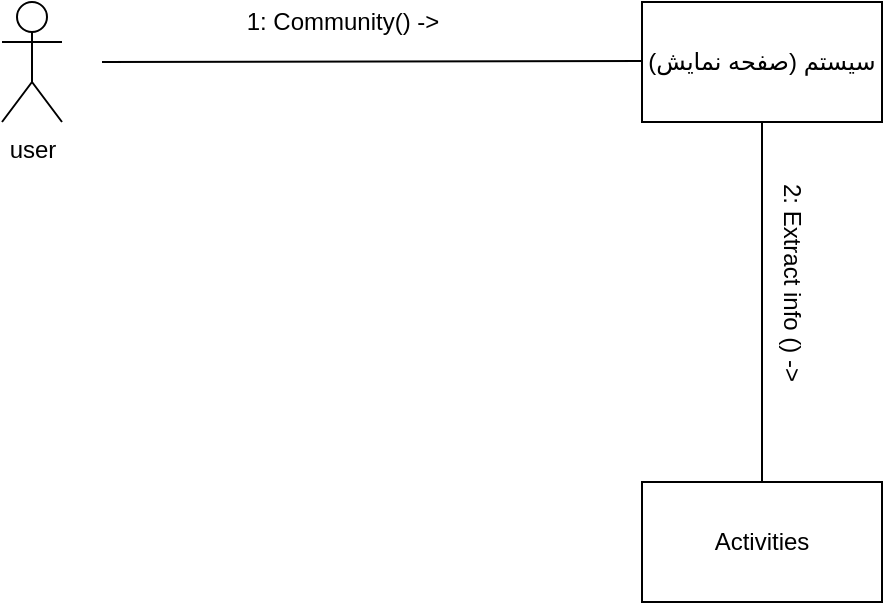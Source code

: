 <mxfile version="14.0.1" type="github">
  <diagram id="tCX9CxWUluYrnIilAXg2" name="Page-1">
    <mxGraphModel dx="786" dy="473" grid="1" gridSize="10" guides="1" tooltips="1" connect="1" arrows="1" fold="1" page="1" pageScale="1" pageWidth="850" pageHeight="1100" math="0" shadow="0">
      <root>
        <mxCell id="0" />
        <mxCell id="1" parent="0" />
        <mxCell id="-Q6tTrRomLp7Bxmf9_0d-1" value="user" style="shape=umlActor;verticalLabelPosition=bottom;verticalAlign=top;html=1;outlineConnect=0;" vertex="1" parent="1">
          <mxGeometry x="230" y="170" width="30" height="60" as="geometry" />
        </mxCell>
        <mxCell id="-Q6tTrRomLp7Bxmf9_0d-2" value="سیستم (صفحه نمایش)" style="rounded=0;whiteSpace=wrap;html=1;" vertex="1" parent="1">
          <mxGeometry x="550" y="170" width="120" height="60" as="geometry" />
        </mxCell>
        <mxCell id="-Q6tTrRomLp7Bxmf9_0d-3" value="" style="endArrow=none;html=1;" edge="1" parent="1">
          <mxGeometry width="50" height="50" relative="1" as="geometry">
            <mxPoint x="280" y="200" as="sourcePoint" />
            <mxPoint x="550" y="199.5" as="targetPoint" />
          </mxGeometry>
        </mxCell>
        <mxCell id="-Q6tTrRomLp7Bxmf9_0d-4" value="1: Community() -&amp;gt;" style="text;html=1;align=center;verticalAlign=middle;resizable=0;points=[];autosize=1;" vertex="1" parent="1">
          <mxGeometry x="345" y="170" width="110" height="20" as="geometry" />
        </mxCell>
        <mxCell id="-Q6tTrRomLp7Bxmf9_0d-5" value="Activities" style="rounded=0;whiteSpace=wrap;html=1;" vertex="1" parent="1">
          <mxGeometry x="550" y="410" width="120" height="60" as="geometry" />
        </mxCell>
        <mxCell id="-Q6tTrRomLp7Bxmf9_0d-6" value="" style="endArrow=none;html=1;exitX=0.5;exitY=0;exitDx=0;exitDy=0;entryX=0.5;entryY=1;entryDx=0;entryDy=0;" edge="1" parent="1" source="-Q6tTrRomLp7Bxmf9_0d-5" target="-Q6tTrRomLp7Bxmf9_0d-2">
          <mxGeometry width="50" height="50" relative="1" as="geometry">
            <mxPoint x="380" y="270" as="sourcePoint" />
            <mxPoint x="430" y="220" as="targetPoint" />
          </mxGeometry>
        </mxCell>
        <mxCell id="-Q6tTrRomLp7Bxmf9_0d-7" value="2: Extract info () -&amp;gt;" style="text;html=1;align=center;verticalAlign=middle;resizable=0;points=[];autosize=1;rotation=90;" vertex="1" parent="1">
          <mxGeometry x="570" y="300" width="110" height="20" as="geometry" />
        </mxCell>
      </root>
    </mxGraphModel>
  </diagram>
</mxfile>
